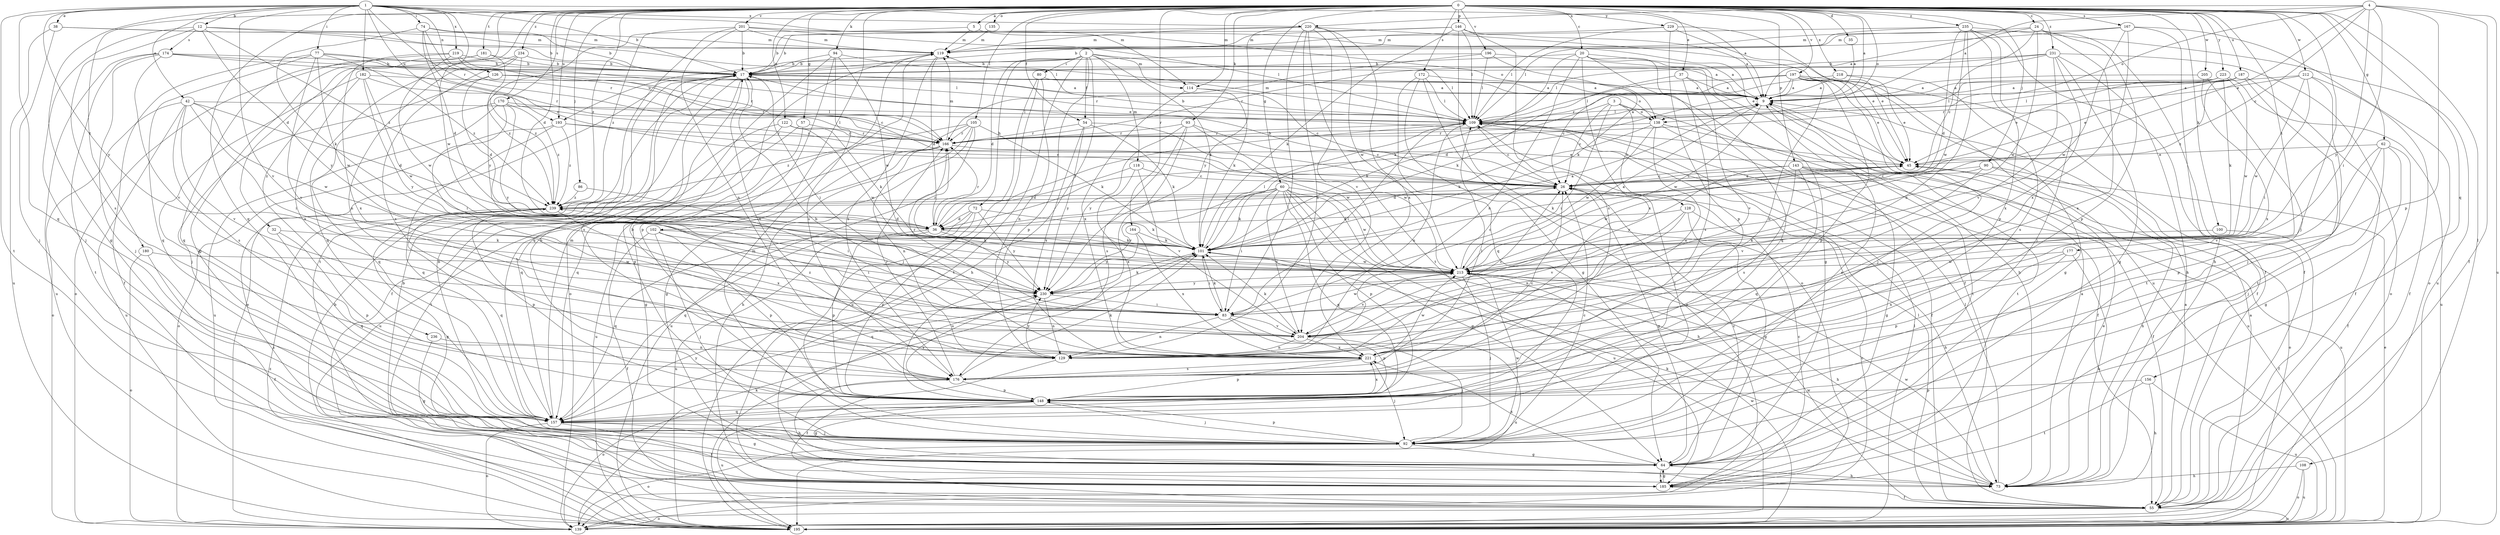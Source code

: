 strict digraph  {
0;
1;
2;
3;
4;
5;
9;
12;
17;
20;
24;
26;
32;
35;
36;
37;
38;
42;
45;
54;
55;
57;
60;
62;
64;
72;
73;
74;
77;
80;
83;
86;
90;
92;
93;
94;
100;
101;
102;
105;
108;
109;
114;
118;
119;
122;
126;
128;
129;
135;
138;
139;
143;
146;
148;
156;
157;
164;
166;
167;
170;
172;
174;
176;
177;
180;
181;
182;
185;
187;
193;
195;
196;
197;
201;
204;
205;
212;
213;
218;
219;
220;
221;
223;
229;
230;
231;
234;
235;
236;
239;
0 -> 5  [label=a];
0 -> 9  [label=a];
0 -> 20  [label=c];
0 -> 24  [label=c];
0 -> 32  [label=d];
0 -> 35  [label=d];
0 -> 36  [label=d];
0 -> 37  [label=e];
0 -> 54  [label=f];
0 -> 57  [label=g];
0 -> 60  [label=g];
0 -> 62  [label=g];
0 -> 86  [label=j];
0 -> 90  [label=j];
0 -> 92  [label=j];
0 -> 93  [label=k];
0 -> 94  [label=k];
0 -> 100  [label=k];
0 -> 102  [label=l];
0 -> 105  [label=l];
0 -> 108  [label=l];
0 -> 114  [label=m];
0 -> 122  [label=n];
0 -> 135  [label=o];
0 -> 138  [label=o];
0 -> 143  [label=p];
0 -> 146  [label=p];
0 -> 156  [label=q];
0 -> 157  [label=q];
0 -> 164  [label=r];
0 -> 167  [label=s];
0 -> 170  [label=s];
0 -> 172  [label=s];
0 -> 177  [label=t];
0 -> 180  [label=t];
0 -> 181  [label=t];
0 -> 187  [label=u];
0 -> 193  [label=u];
0 -> 196  [label=v];
0 -> 197  [label=v];
0 -> 201  [label=v];
0 -> 205  [label=w];
0 -> 212  [label=w];
0 -> 218  [label=x];
0 -> 223  [label=y];
0 -> 229  [label=y];
0 -> 231  [label=z];
0 -> 234  [label=z];
0 -> 235  [label=z];
0 -> 236  [label=z];
0 -> 239  [label=z];
1 -> 9  [label=a];
1 -> 12  [label=b];
1 -> 17  [label=b];
1 -> 38  [label=e];
1 -> 42  [label=e];
1 -> 64  [label=g];
1 -> 74  [label=i];
1 -> 77  [label=i];
1 -> 114  [label=m];
1 -> 126  [label=n];
1 -> 157  [label=q];
1 -> 166  [label=r];
1 -> 182  [label=t];
1 -> 185  [label=t];
1 -> 193  [label=u];
1 -> 204  [label=v];
1 -> 213  [label=w];
1 -> 219  [label=x];
1 -> 220  [label=x];
1 -> 230  [label=y];
2 -> 36  [label=d];
2 -> 54  [label=f];
2 -> 72  [label=h];
2 -> 73  [label=h];
2 -> 80  [label=i];
2 -> 101  [label=k];
2 -> 109  [label=l];
2 -> 114  [label=m];
2 -> 118  [label=m];
2 -> 148  [label=p];
2 -> 185  [label=t];
2 -> 193  [label=u];
3 -> 26  [label=c];
3 -> 83  [label=i];
3 -> 101  [label=k];
3 -> 128  [label=n];
3 -> 138  [label=o];
3 -> 185  [label=t];
4 -> 9  [label=a];
4 -> 26  [label=c];
4 -> 45  [label=e];
4 -> 55  [label=f];
4 -> 83  [label=i];
4 -> 138  [label=o];
4 -> 148  [label=p];
4 -> 195  [label=u];
4 -> 220  [label=x];
4 -> 230  [label=y];
5 -> 119  [label=m];
5 -> 138  [label=o];
5 -> 230  [label=y];
9 -> 109  [label=l];
9 -> 185  [label=t];
9 -> 213  [label=w];
12 -> 17  [label=b];
12 -> 92  [label=j];
12 -> 119  [label=m];
12 -> 174  [label=s];
12 -> 176  [label=s];
12 -> 230  [label=y];
12 -> 239  [label=z];
17 -> 9  [label=a];
17 -> 55  [label=f];
17 -> 83  [label=i];
17 -> 129  [label=n];
17 -> 138  [label=o];
17 -> 139  [label=o];
17 -> 176  [label=s];
20 -> 9  [label=a];
20 -> 17  [label=b];
20 -> 55  [label=f];
20 -> 73  [label=h];
20 -> 101  [label=k];
20 -> 129  [label=n];
20 -> 157  [label=q];
20 -> 221  [label=x];
24 -> 9  [label=a];
24 -> 26  [label=c];
24 -> 55  [label=f];
24 -> 119  [label=m];
24 -> 148  [label=p];
24 -> 176  [label=s];
24 -> 213  [label=w];
26 -> 17  [label=b];
26 -> 45  [label=e];
26 -> 64  [label=g];
26 -> 239  [label=z];
32 -> 101  [label=k];
32 -> 148  [label=p];
32 -> 157  [label=q];
35 -> 9  [label=a];
36 -> 101  [label=k];
36 -> 109  [label=l];
36 -> 148  [label=p];
36 -> 157  [label=q];
36 -> 166  [label=r];
36 -> 230  [label=y];
37 -> 9  [label=a];
37 -> 101  [label=k];
37 -> 176  [label=s];
37 -> 204  [label=v];
38 -> 92  [label=j];
38 -> 109  [label=l];
38 -> 119  [label=m];
38 -> 195  [label=u];
42 -> 36  [label=d];
42 -> 83  [label=i];
42 -> 109  [label=l];
42 -> 139  [label=o];
42 -> 176  [label=s];
42 -> 195  [label=u];
42 -> 204  [label=v];
42 -> 213  [label=w];
45 -> 26  [label=c];
45 -> 101  [label=k];
45 -> 213  [label=w];
54 -> 101  [label=k];
54 -> 166  [label=r];
54 -> 213  [label=w];
54 -> 221  [label=x];
54 -> 230  [label=y];
55 -> 9  [label=a];
55 -> 109  [label=l];
55 -> 139  [label=o];
55 -> 195  [label=u];
55 -> 213  [label=w];
57 -> 148  [label=p];
57 -> 166  [label=r];
57 -> 195  [label=u];
60 -> 64  [label=g];
60 -> 73  [label=h];
60 -> 83  [label=i];
60 -> 101  [label=k];
60 -> 148  [label=p];
60 -> 157  [label=q];
60 -> 195  [label=u];
60 -> 204  [label=v];
60 -> 213  [label=w];
60 -> 230  [label=y];
60 -> 239  [label=z];
62 -> 45  [label=e];
62 -> 55  [label=f];
62 -> 64  [label=g];
62 -> 92  [label=j];
62 -> 148  [label=p];
62 -> 204  [label=v];
64 -> 26  [label=c];
64 -> 73  [label=h];
64 -> 185  [label=t];
64 -> 221  [label=x];
72 -> 36  [label=d];
72 -> 101  [label=k];
72 -> 148  [label=p];
72 -> 157  [label=q];
72 -> 195  [label=u];
72 -> 230  [label=y];
73 -> 9  [label=a];
73 -> 45  [label=e];
73 -> 101  [label=k];
73 -> 109  [label=l];
73 -> 213  [label=w];
74 -> 17  [label=b];
74 -> 26  [label=c];
74 -> 36  [label=d];
74 -> 101  [label=k];
74 -> 119  [label=m];
74 -> 166  [label=r];
77 -> 17  [label=b];
77 -> 55  [label=f];
77 -> 157  [label=q];
77 -> 166  [label=r];
77 -> 204  [label=v];
77 -> 213  [label=w];
77 -> 239  [label=z];
80 -> 9  [label=a];
80 -> 92  [label=j];
80 -> 129  [label=n];
80 -> 195  [label=u];
83 -> 101  [label=k];
83 -> 109  [label=l];
83 -> 129  [label=n];
83 -> 148  [label=p];
83 -> 166  [label=r];
83 -> 195  [label=u];
83 -> 204  [label=v];
83 -> 213  [label=w];
86 -> 83  [label=i];
86 -> 239  [label=z];
90 -> 26  [label=c];
90 -> 36  [label=d];
90 -> 73  [label=h];
90 -> 139  [label=o];
90 -> 204  [label=v];
92 -> 9  [label=a];
92 -> 17  [label=b];
92 -> 26  [label=c];
92 -> 64  [label=g];
92 -> 109  [label=l];
92 -> 119  [label=m];
92 -> 139  [label=o];
92 -> 148  [label=p];
92 -> 213  [label=w];
93 -> 26  [label=c];
93 -> 166  [label=r];
93 -> 176  [label=s];
93 -> 195  [label=u];
93 -> 213  [label=w];
93 -> 230  [label=y];
94 -> 9  [label=a];
94 -> 17  [label=b];
94 -> 148  [label=p];
94 -> 157  [label=q];
94 -> 176  [label=s];
94 -> 213  [label=w];
100 -> 55  [label=f];
100 -> 101  [label=k];
101 -> 9  [label=a];
101 -> 83  [label=i];
101 -> 109  [label=l];
101 -> 157  [label=q];
101 -> 166  [label=r];
101 -> 213  [label=w];
102 -> 55  [label=f];
102 -> 83  [label=i];
102 -> 92  [label=j];
102 -> 101  [label=k];
102 -> 148  [label=p];
105 -> 64  [label=g];
105 -> 73  [label=h];
105 -> 101  [label=k];
105 -> 157  [label=q];
105 -> 166  [label=r];
105 -> 195  [label=u];
105 -> 239  [label=z];
108 -> 73  [label=h];
108 -> 139  [label=o];
108 -> 195  [label=u];
109 -> 9  [label=a];
109 -> 17  [label=b];
109 -> 26  [label=c];
109 -> 55  [label=f];
109 -> 119  [label=m];
109 -> 129  [label=n];
109 -> 166  [label=r];
114 -> 26  [label=c];
114 -> 101  [label=k];
114 -> 221  [label=x];
118 -> 26  [label=c];
118 -> 36  [label=d];
118 -> 204  [label=v];
118 -> 221  [label=x];
119 -> 17  [label=b];
119 -> 36  [label=d];
119 -> 139  [label=o];
119 -> 176  [label=s];
122 -> 101  [label=k];
122 -> 157  [label=q];
122 -> 166  [label=r];
122 -> 185  [label=t];
122 -> 213  [label=w];
126 -> 9  [label=a];
126 -> 36  [label=d];
126 -> 92  [label=j];
126 -> 166  [label=r];
128 -> 36  [label=d];
128 -> 64  [label=g];
128 -> 73  [label=h];
128 -> 129  [label=n];
128 -> 204  [label=v];
129 -> 55  [label=f];
129 -> 230  [label=y];
135 -> 119  [label=m];
138 -> 55  [label=f];
138 -> 101  [label=k];
138 -> 129  [label=n];
138 -> 166  [label=r];
138 -> 195  [label=u];
138 -> 213  [label=w];
139 -> 9  [label=a];
139 -> 26  [label=c];
139 -> 101  [label=k];
143 -> 26  [label=c];
143 -> 55  [label=f];
143 -> 64  [label=g];
143 -> 157  [label=q];
143 -> 176  [label=s];
143 -> 195  [label=u];
143 -> 230  [label=y];
146 -> 9  [label=a];
146 -> 17  [label=b];
146 -> 101  [label=k];
146 -> 109  [label=l];
146 -> 119  [label=m];
146 -> 139  [label=o];
146 -> 176  [label=s];
148 -> 17  [label=b];
148 -> 64  [label=g];
148 -> 92  [label=j];
148 -> 157  [label=q];
148 -> 195  [label=u];
148 -> 221  [label=x];
148 -> 230  [label=y];
156 -> 73  [label=h];
156 -> 148  [label=p];
156 -> 185  [label=t];
156 -> 195  [label=u];
157 -> 64  [label=g];
157 -> 92  [label=j];
157 -> 119  [label=m];
157 -> 139  [label=o];
157 -> 185  [label=t];
157 -> 230  [label=y];
164 -> 101  [label=k];
164 -> 221  [label=x];
164 -> 230  [label=y];
166 -> 45  [label=e];
166 -> 64  [label=g];
166 -> 119  [label=m];
166 -> 129  [label=n];
166 -> 195  [label=u];
167 -> 17  [label=b];
167 -> 73  [label=h];
167 -> 119  [label=m];
167 -> 139  [label=o];
167 -> 213  [label=w];
167 -> 221  [label=x];
170 -> 83  [label=i];
170 -> 109  [label=l];
170 -> 157  [label=q];
170 -> 195  [label=u];
170 -> 230  [label=y];
170 -> 239  [label=z];
172 -> 9  [label=a];
172 -> 64  [label=g];
172 -> 109  [label=l];
172 -> 139  [label=o];
172 -> 157  [label=q];
174 -> 17  [label=b];
174 -> 92  [label=j];
174 -> 109  [label=l];
174 -> 166  [label=r];
174 -> 185  [label=t];
174 -> 195  [label=u];
174 -> 204  [label=v];
176 -> 17  [label=b];
176 -> 26  [label=c];
176 -> 73  [label=h];
176 -> 101  [label=k];
176 -> 109  [label=l];
176 -> 139  [label=o];
176 -> 148  [label=p];
176 -> 166  [label=r];
177 -> 73  [label=h];
177 -> 148  [label=p];
177 -> 213  [label=w];
177 -> 221  [label=x];
180 -> 55  [label=f];
180 -> 139  [label=o];
180 -> 213  [label=w];
181 -> 17  [label=b];
181 -> 92  [label=j];
181 -> 139  [label=o];
181 -> 239  [label=z];
182 -> 9  [label=a];
182 -> 26  [label=c];
182 -> 157  [label=q];
182 -> 213  [label=w];
182 -> 221  [label=x];
182 -> 230  [label=y];
185 -> 17  [label=b];
185 -> 26  [label=c];
185 -> 55  [label=f];
185 -> 64  [label=g];
185 -> 239  [label=z];
187 -> 9  [label=a];
187 -> 45  [label=e];
187 -> 55  [label=f];
187 -> 109  [label=l];
187 -> 185  [label=t];
187 -> 239  [label=z];
193 -> 26  [label=c];
193 -> 139  [label=o];
193 -> 157  [label=q];
193 -> 166  [label=r];
193 -> 239  [label=z];
195 -> 17  [label=b];
195 -> 45  [label=e];
195 -> 109  [label=l];
195 -> 213  [label=w];
195 -> 239  [label=z];
196 -> 17  [label=b];
196 -> 64  [label=g];
196 -> 101  [label=k];
196 -> 109  [label=l];
196 -> 166  [label=r];
197 -> 9  [label=a];
197 -> 26  [label=c];
197 -> 36  [label=d];
197 -> 45  [label=e];
197 -> 55  [label=f];
197 -> 64  [label=g];
197 -> 92  [label=j];
197 -> 109  [label=l];
197 -> 129  [label=n];
197 -> 148  [label=p];
201 -> 17  [label=b];
201 -> 45  [label=e];
201 -> 109  [label=l];
201 -> 119  [label=m];
201 -> 129  [label=n];
201 -> 185  [label=t];
201 -> 239  [label=z];
204 -> 26  [label=c];
204 -> 92  [label=j];
204 -> 101  [label=k];
204 -> 129  [label=n];
204 -> 221  [label=x];
204 -> 239  [label=z];
205 -> 9  [label=a];
205 -> 185  [label=t];
205 -> 221  [label=x];
212 -> 9  [label=a];
212 -> 55  [label=f];
212 -> 83  [label=i];
212 -> 92  [label=j];
212 -> 166  [label=r];
212 -> 213  [label=w];
213 -> 9  [label=a];
213 -> 26  [label=c];
213 -> 73  [label=h];
213 -> 92  [label=j];
213 -> 204  [label=v];
213 -> 230  [label=y];
218 -> 9  [label=a];
218 -> 45  [label=e];
218 -> 166  [label=r];
218 -> 176  [label=s];
219 -> 17  [label=b];
219 -> 26  [label=c];
219 -> 45  [label=e];
219 -> 157  [label=q];
219 -> 213  [label=w];
219 -> 221  [label=x];
220 -> 17  [label=b];
220 -> 45  [label=e];
220 -> 83  [label=i];
220 -> 119  [label=m];
220 -> 129  [label=n];
220 -> 185  [label=t];
220 -> 204  [label=v];
220 -> 213  [label=w];
220 -> 221  [label=x];
220 -> 230  [label=y];
221 -> 17  [label=b];
221 -> 92  [label=j];
221 -> 148  [label=p];
221 -> 176  [label=s];
221 -> 213  [label=w];
223 -> 9  [label=a];
223 -> 45  [label=e];
223 -> 101  [label=k];
223 -> 109  [label=l];
223 -> 195  [label=u];
223 -> 213  [label=w];
229 -> 45  [label=e];
229 -> 109  [label=l];
229 -> 119  [label=m];
229 -> 148  [label=p];
229 -> 195  [label=u];
230 -> 83  [label=i];
230 -> 101  [label=k];
230 -> 129  [label=n];
231 -> 17  [label=b];
231 -> 64  [label=g];
231 -> 73  [label=h];
231 -> 109  [label=l];
231 -> 139  [label=o];
231 -> 166  [label=r];
231 -> 204  [label=v];
231 -> 221  [label=x];
234 -> 17  [label=b];
234 -> 129  [label=n];
234 -> 157  [label=q];
234 -> 176  [label=s];
234 -> 239  [label=z];
235 -> 36  [label=d];
235 -> 55  [label=f];
235 -> 92  [label=j];
235 -> 109  [label=l];
235 -> 119  [label=m];
235 -> 129  [label=n];
235 -> 148  [label=p];
235 -> 195  [label=u];
235 -> 213  [label=w];
236 -> 64  [label=g];
236 -> 129  [label=n];
239 -> 36  [label=d];
239 -> 64  [label=g];
239 -> 148  [label=p];
239 -> 157  [label=q];
239 -> 221  [label=x];
}

